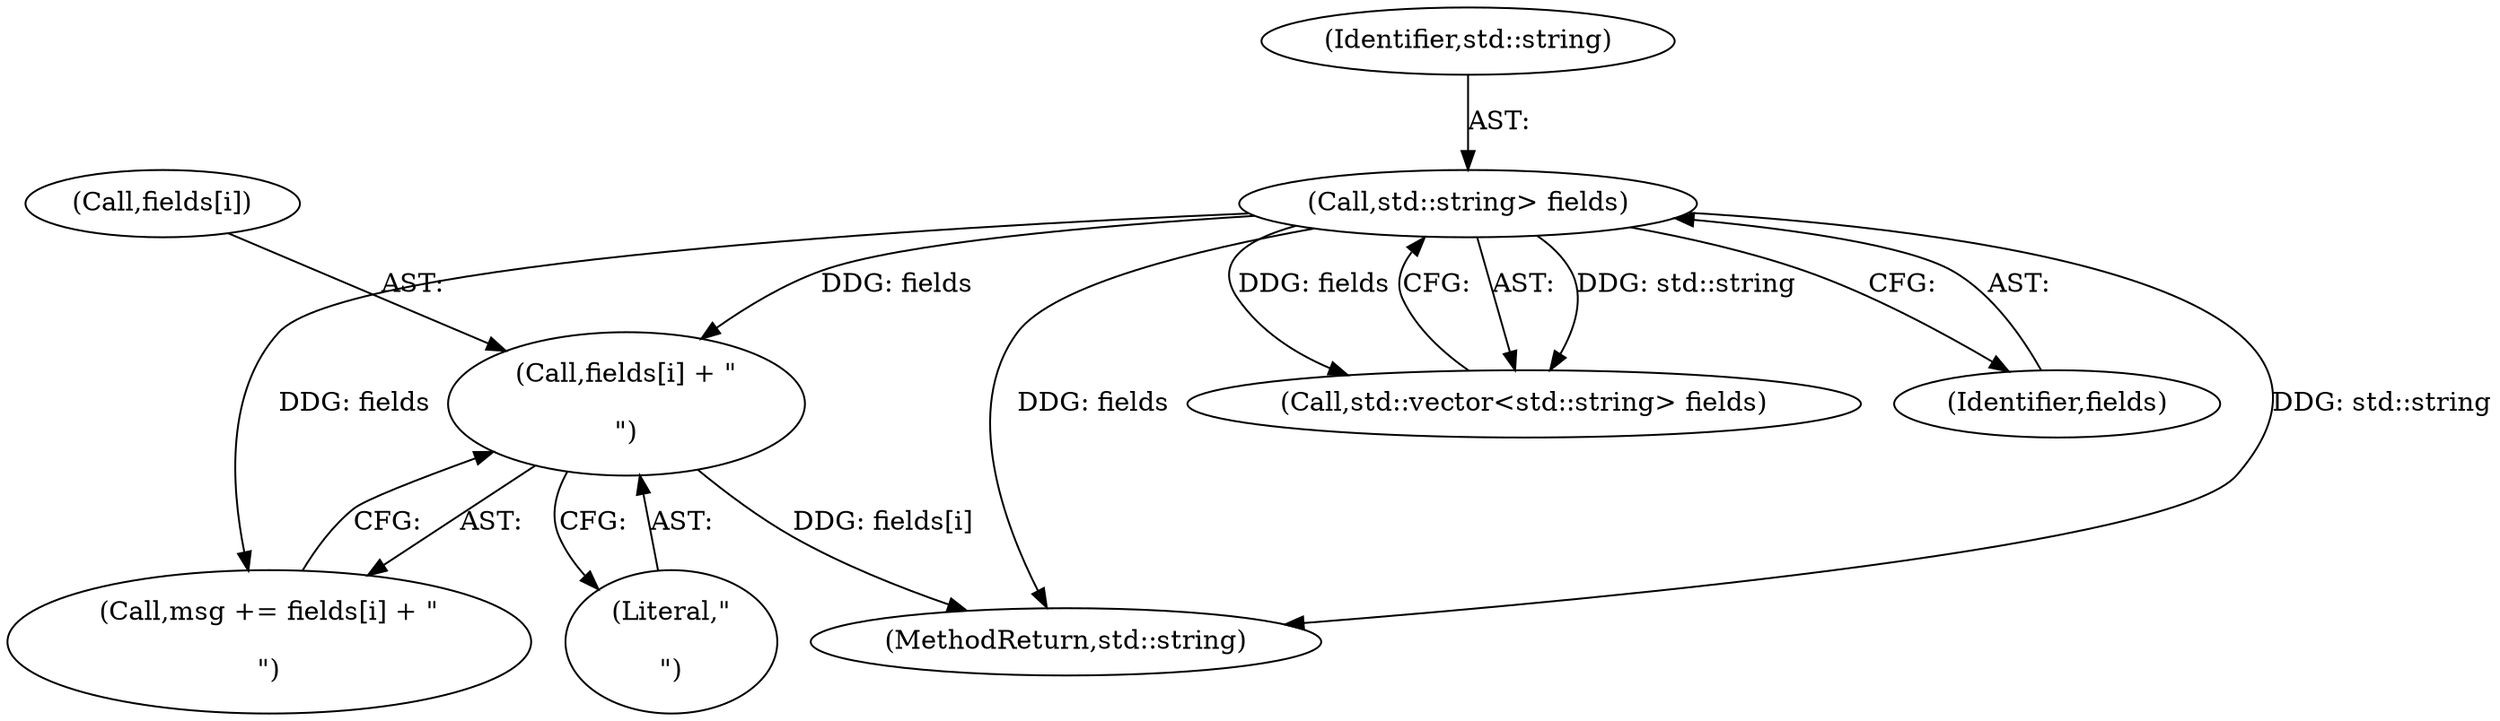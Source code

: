 digraph "0_Chrome_511d0a0a31a54e0cc0f15cb1b977dc9f9b20f0d3_1@array" {
"1000169" [label="(Call,fields[i] + \"\r\n\")"];
"1000123" [label="(Call,std::string> fields)"];
"1000337" [label="(MethodReturn,std::string)"];
"1000167" [label="(Call,msg += fields[i] + \"\r\n\")"];
"1000121" [label="(Call,std::vector<std::string> fields)"];
"1000169" [label="(Call,fields[i] + \"\r\n\")"];
"1000125" [label="(Identifier,fields)"];
"1000124" [label="(Identifier,std::string)"];
"1000170" [label="(Call,fields[i])"];
"1000173" [label="(Literal,\"\r\n\")"];
"1000123" [label="(Call,std::string> fields)"];
"1000169" -> "1000167"  [label="AST: "];
"1000169" -> "1000173"  [label="CFG: "];
"1000170" -> "1000169"  [label="AST: "];
"1000173" -> "1000169"  [label="AST: "];
"1000167" -> "1000169"  [label="CFG: "];
"1000169" -> "1000337"  [label="DDG: fields[i]"];
"1000123" -> "1000169"  [label="DDG: fields"];
"1000123" -> "1000121"  [label="AST: "];
"1000123" -> "1000125"  [label="CFG: "];
"1000124" -> "1000123"  [label="AST: "];
"1000125" -> "1000123"  [label="AST: "];
"1000121" -> "1000123"  [label="CFG: "];
"1000123" -> "1000337"  [label="DDG: fields"];
"1000123" -> "1000337"  [label="DDG: std::string"];
"1000123" -> "1000121"  [label="DDG: std::string"];
"1000123" -> "1000121"  [label="DDG: fields"];
"1000123" -> "1000167"  [label="DDG: fields"];
}
